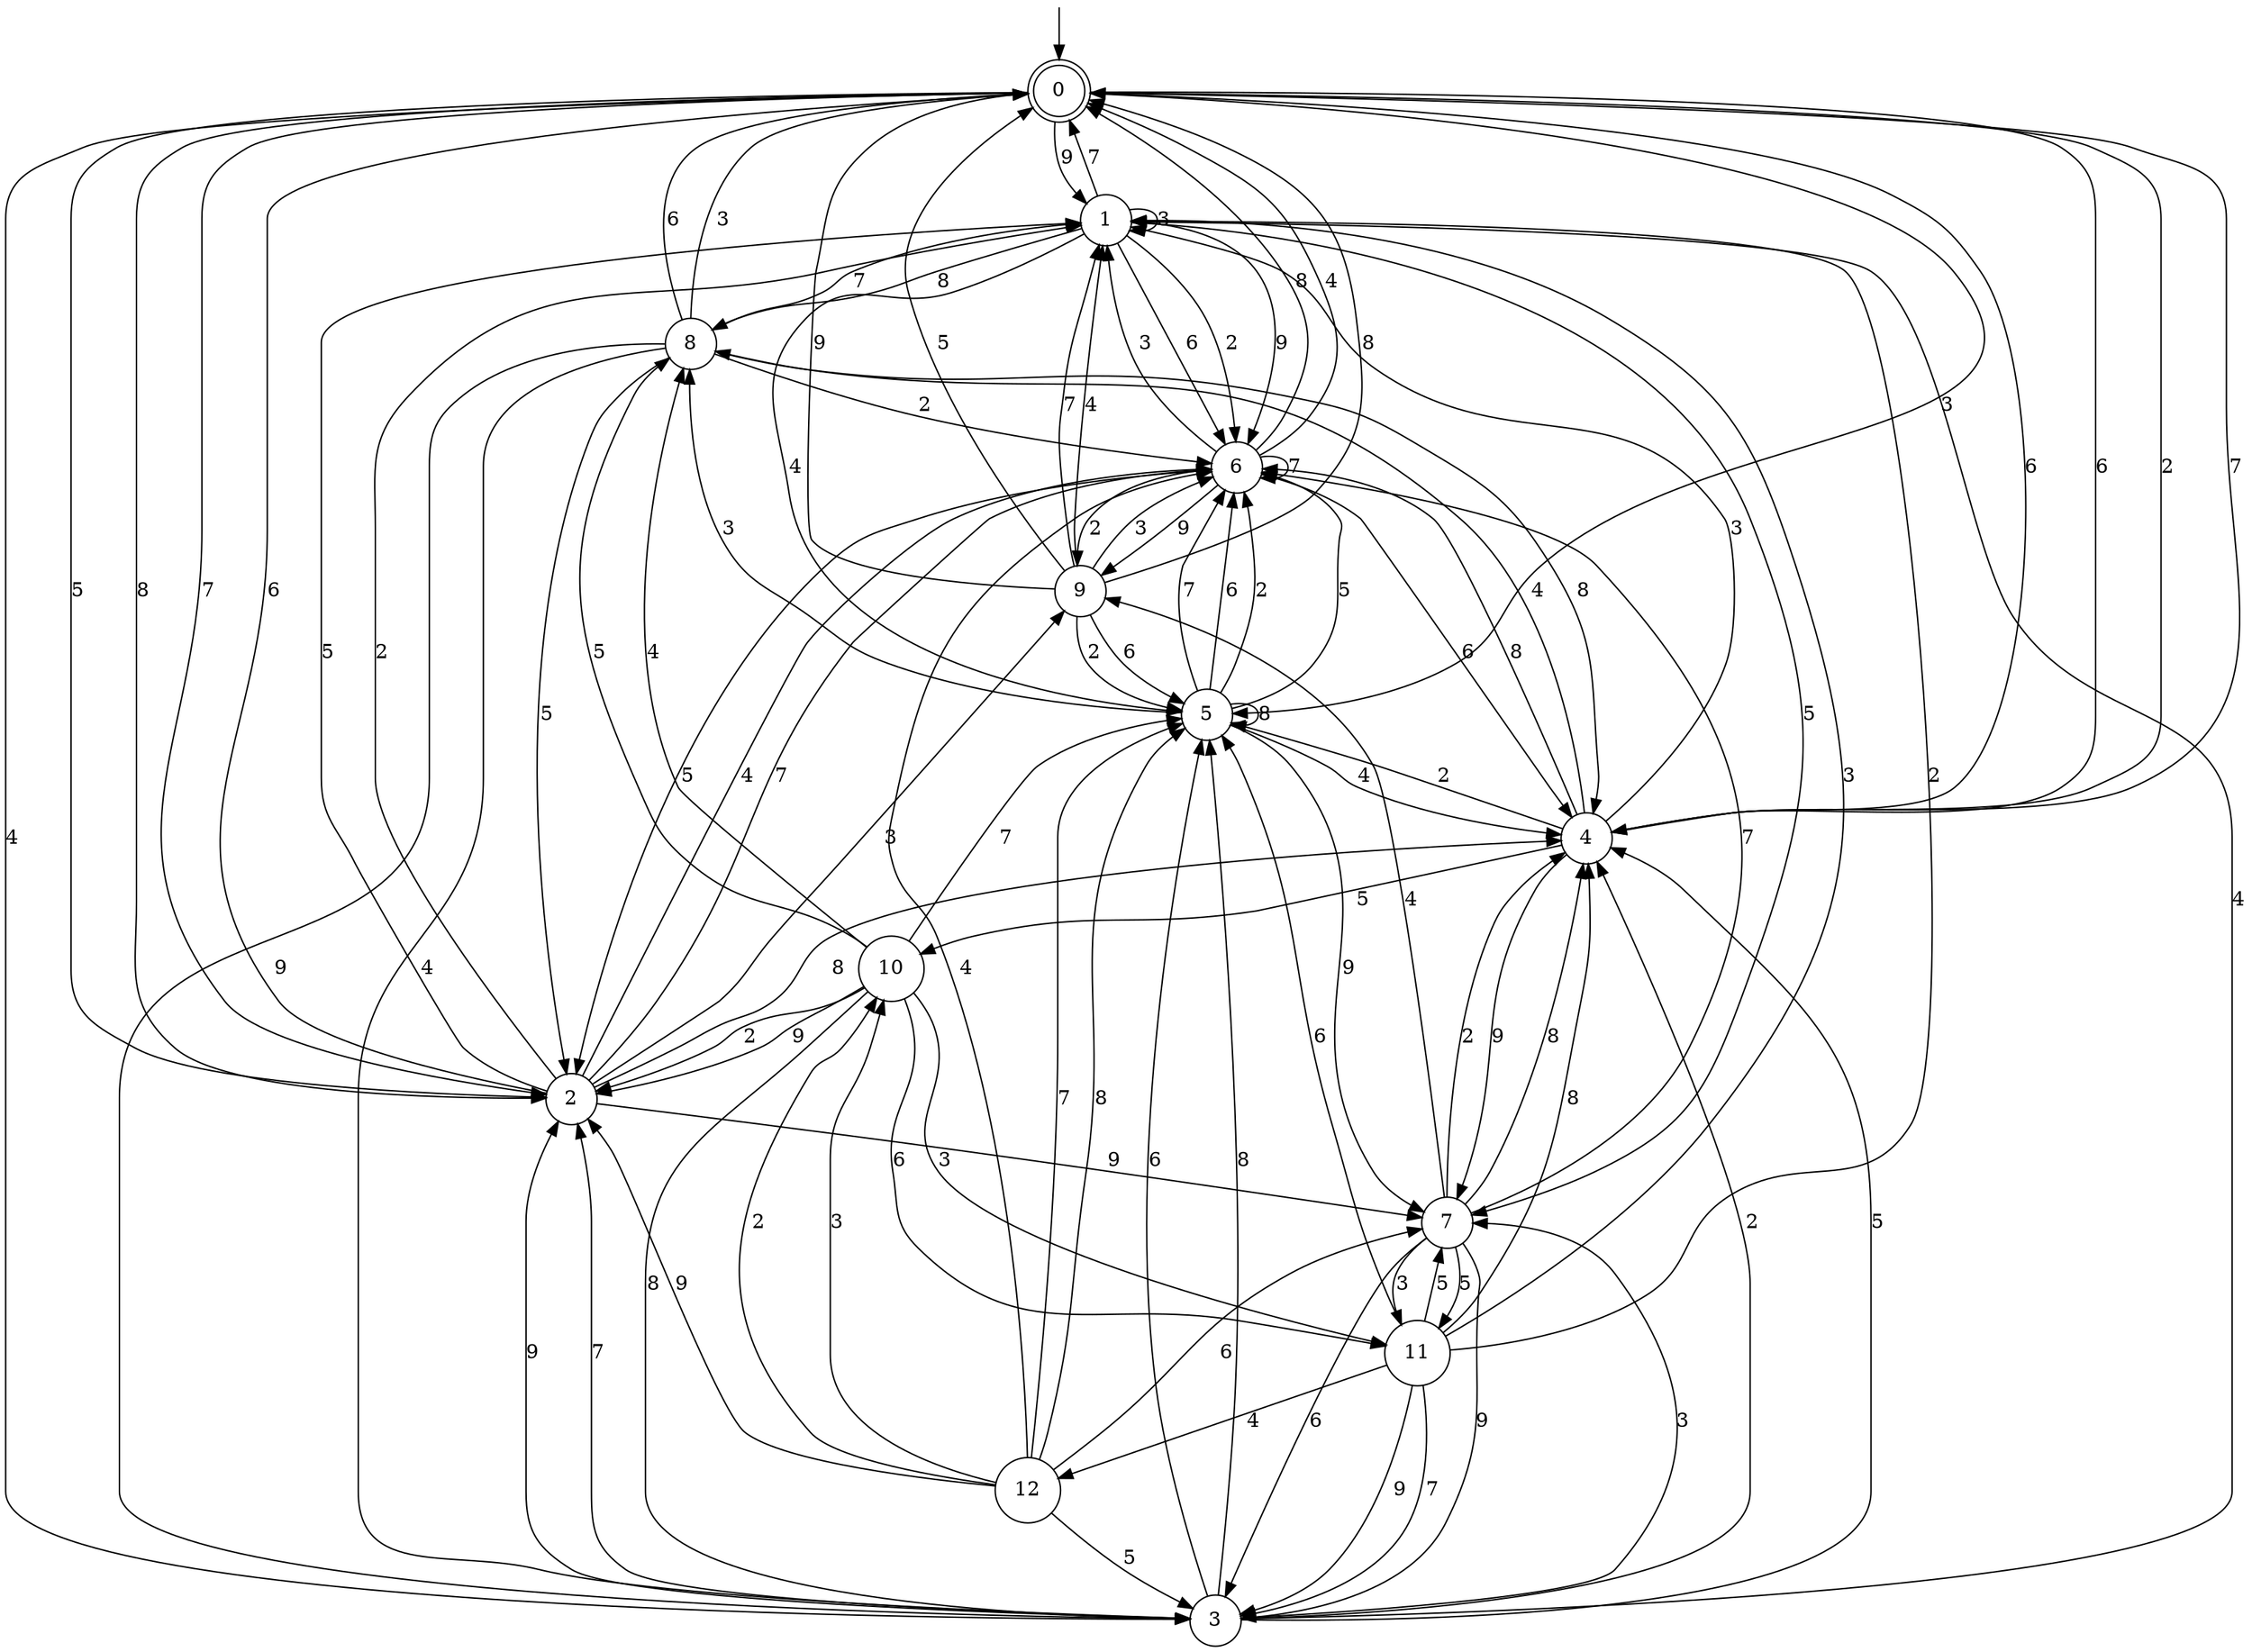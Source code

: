 digraph g {

	s0 [shape="doublecircle" label="0"];
	s1 [shape="circle" label="1"];
	s2 [shape="circle" label="2"];
	s3 [shape="circle" label="3"];
	s4 [shape="circle" label="4"];
	s5 [shape="circle" label="5"];
	s6 [shape="circle" label="6"];
	s7 [shape="circle" label="7"];
	s8 [shape="circle" label="8"];
	s9 [shape="circle" label="9"];
	s10 [shape="circle" label="10"];
	s11 [shape="circle" label="11"];
	s12 [shape="circle" label="12"];
	s0 -> s1 [label="9"];
	s0 -> s2 [label="5"];
	s0 -> s2 [label="8"];
	s0 -> s3 [label="4"];
	s0 -> s2 [label="7"];
	s0 -> s4 [label="6"];
	s0 -> s4 [label="2"];
	s0 -> s5 [label="3"];
	s1 -> s6 [label="9"];
	s1 -> s7 [label="5"];
	s1 -> s8 [label="8"];
	s1 -> s5 [label="4"];
	s1 -> s0 [label="7"];
	s1 -> s6 [label="6"];
	s1 -> s6 [label="2"];
	s1 -> s1 [label="3"];
	s2 -> s7 [label="9"];
	s2 -> s1 [label="5"];
	s2 -> s4 [label="8"];
	s2 -> s6 [label="4"];
	s2 -> s6 [label="7"];
	s2 -> s0 [label="6"];
	s2 -> s1 [label="2"];
	s2 -> s9 [label="3"];
	s3 -> s2 [label="9"];
	s3 -> s4 [label="5"];
	s3 -> s5 [label="8"];
	s3 -> s1 [label="4"];
	s3 -> s2 [label="7"];
	s3 -> s5 [label="6"];
	s3 -> s4 [label="2"];
	s3 -> s7 [label="3"];
	s4 -> s7 [label="9"];
	s4 -> s10 [label="5"];
	s4 -> s6 [label="8"];
	s4 -> s8 [label="4"];
	s4 -> s0 [label="7"];
	s4 -> s0 [label="6"];
	s4 -> s5 [label="2"];
	s4 -> s1 [label="3"];
	s5 -> s7 [label="9"];
	s5 -> s6 [label="5"];
	s5 -> s5 [label="8"];
	s5 -> s4 [label="4"];
	s5 -> s6 [label="7"];
	s5 -> s6 [label="6"];
	s5 -> s6 [label="2"];
	s5 -> s8 [label="3"];
	s6 -> s9 [label="9"];
	s6 -> s2 [label="5"];
	s6 -> s0 [label="8"];
	s6 -> s0 [label="4"];
	s6 -> s6 [label="7"];
	s6 -> s4 [label="6"];
	s6 -> s9 [label="2"];
	s6 -> s1 [label="3"];
	s7 -> s3 [label="9"];
	s7 -> s11 [label="5"];
	s7 -> s4 [label="8"];
	s7 -> s9 [label="4"];
	s7 -> s6 [label="7"];
	s7 -> s3 [label="6"];
	s7 -> s4 [label="2"];
	s7 -> s11 [label="3"];
	s8 -> s3 [label="9"];
	s8 -> s2 [label="5"];
	s8 -> s4 [label="8"];
	s8 -> s3 [label="4"];
	s8 -> s1 [label="7"];
	s8 -> s0 [label="6"];
	s8 -> s6 [label="2"];
	s8 -> s0 [label="3"];
	s9 -> s0 [label="9"];
	s9 -> s0 [label="5"];
	s9 -> s0 [label="8"];
	s9 -> s1 [label="4"];
	s9 -> s1 [label="7"];
	s9 -> s5 [label="6"];
	s9 -> s5 [label="2"];
	s9 -> s6 [label="3"];
	s10 -> s2 [label="9"];
	s10 -> s8 [label="5"];
	s10 -> s3 [label="8"];
	s10 -> s8 [label="4"];
	s10 -> s5 [label="7"];
	s10 -> s11 [label="6"];
	s10 -> s2 [label="2"];
	s10 -> s11 [label="3"];
	s11 -> s3 [label="9"];
	s11 -> s7 [label="5"];
	s11 -> s4 [label="8"];
	s11 -> s12 [label="4"];
	s11 -> s3 [label="7"];
	s11 -> s5 [label="6"];
	s11 -> s1 [label="2"];
	s11 -> s1 [label="3"];
	s12 -> s2 [label="9"];
	s12 -> s3 [label="5"];
	s12 -> s5 [label="8"];
	s12 -> s6 [label="4"];
	s12 -> s5 [label="7"];
	s12 -> s7 [label="6"];
	s12 -> s10 [label="2"];
	s12 -> s10 [label="3"];

__start0 [label="" shape="none" width="0" height="0"];
__start0 -> s0;

}
